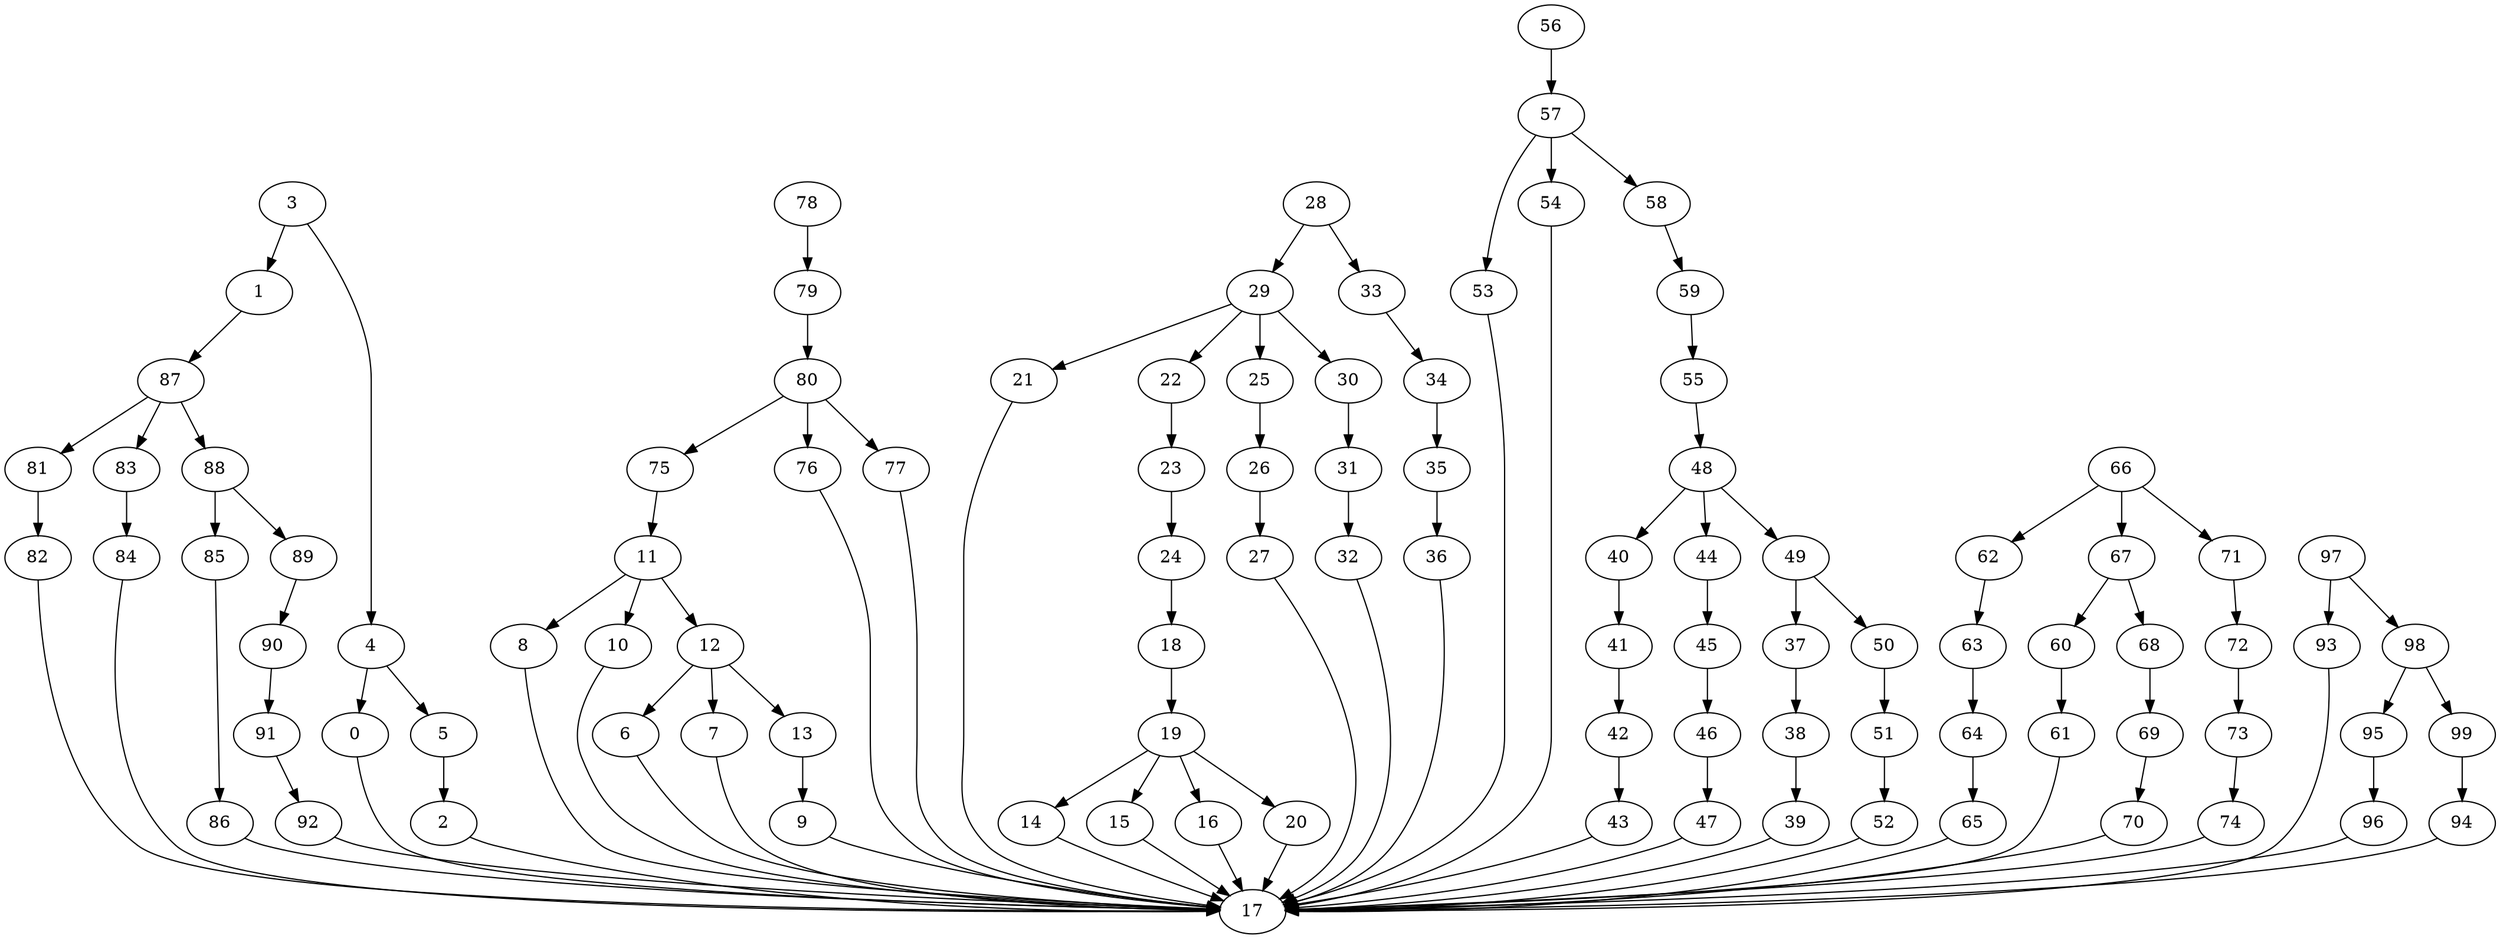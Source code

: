 strict digraph  {
0 [exec=161];
1 [exec=157];
2 [exec=67];
3 [exec=111];
4 [exec=73];
5 [exec=191];
6 [exec=197];
7 [exec=199];
8 [exec=151];
9 [exec=62];
10 [exec=106];
11 [exec=61];
12 [exec=192];
13 [exec=84];
14 [exec=190];
15 [exec=66];
16 [exec=194];
17 [exec=65];
18 [exec=102];
19 [exec=177];
20 [exec=186];
21 [exec=96];
22 [exec=112];
23 [exec=70];
24 [exec=197];
25 [exec=126];
26 [exec=184];
27 [exec=176];
28 [exec=137];
29 [exec=164];
30 [exec=123];
31 [exec=68];
32 [exec=80];
33 [exec=181];
34 [exec=157];
35 [exec=92];
36 [exec=137];
37 [exec=196];
38 [exec=130];
39 [exec=137];
40 [exec=139];
41 [exec=177];
42 [exec=198];
43 [exec=166];
44 [exec=67];
45 [exec=73];
46 [exec=119];
47 [exec=171];
48 [exec=66];
49 [exec=65];
50 [exec=129];
51 [exec=197];
52 [exec=164];
53 [exec=140];
54 [exec=93];
55 [exec=79];
56 [exec=176];
57 [exec=65];
58 [exec=105];
59 [exec=123];
60 [exec=164];
61 [exec=152];
62 [exec=190];
63 [exec=121];
64 [exec=85];
65 [exec=160];
66 [exec=190];
67 [exec=121];
68 [exec=156];
69 [exec=141];
70 [exec=147];
71 [exec=109];
72 [exec=88];
73 [exec=71];
74 [exec=95];
75 [exec=186];
76 [exec=144];
77 [exec=194];
78 [exec=131];
79 [exec=82];
80 [exec=181];
81 [exec=150];
82 [exec=151];
83 [exec=152];
84 [exec=150];
85 [exec=76];
86 [exec=173];
87 [exec=152];
88 [exec=65];
89 [exec=98];
90 [exec=67];
91 [exec=103];
92 [exec=162];
93 [exec=187];
94 [exec=75];
95 [exec=143];
96 [exec=56];
97 [exec=68];
98 [exec=103];
99 [exec=146];
0 -> 17  [comm=17];
1 -> 87  [comm=7];
2 -> 17  [comm=10];
3 -> 4  [comm=10];
3 -> 1  [comm=9];
4 -> 5  [comm=5];
4 -> 0  [comm=9];
5 -> 2  [comm=19];
6 -> 17  [comm=9];
7 -> 17  [comm=20];
8 -> 17  [comm=16];
9 -> 17  [comm=9];
10 -> 17  [comm=9];
11 -> 12  [comm=5];
11 -> 8  [comm=5];
11 -> 10  [comm=8];
12 -> 13  [comm=9];
12 -> 6  [comm=18];
12 -> 7  [comm=11];
13 -> 9  [comm=11];
14 -> 17  [comm=5];
15 -> 17  [comm=13];
16 -> 17  [comm=11];
18 -> 19  [comm=14];
19 -> 20  [comm=12];
19 -> 14  [comm=15];
19 -> 15  [comm=13];
19 -> 16  [comm=18];
20 -> 17  [comm=9];
21 -> 17  [comm=6];
22 -> 23  [comm=16];
23 -> 24  [comm=19];
24 -> 18  [comm=18];
25 -> 26  [comm=9];
26 -> 27  [comm=9];
27 -> 17  [comm=5];
28 -> 29  [comm=19];
28 -> 33  [comm=10];
29 -> 30  [comm=5];
29 -> 21  [comm=9];
29 -> 22  [comm=10];
29 -> 25  [comm=9];
30 -> 31  [comm=20];
31 -> 32  [comm=8];
32 -> 17  [comm=6];
33 -> 34  [comm=15];
34 -> 35  [comm=20];
35 -> 36  [comm=8];
36 -> 17  [comm=6];
37 -> 38  [comm=12];
38 -> 39  [comm=11];
39 -> 17  [comm=13];
40 -> 41  [comm=6];
41 -> 42  [comm=8];
42 -> 43  [comm=19];
43 -> 17  [comm=5];
44 -> 45  [comm=7];
45 -> 46  [comm=19];
46 -> 47  [comm=15];
47 -> 17  [comm=11];
48 -> 49  [comm=13];
48 -> 40  [comm=19];
48 -> 44  [comm=20];
49 -> 50  [comm=12];
49 -> 37  [comm=13];
50 -> 51  [comm=11];
51 -> 52  [comm=19];
52 -> 17  [comm=9];
53 -> 17  [comm=18];
54 -> 17  [comm=8];
55 -> 48  [comm=17];
56 -> 57  [comm=19];
57 -> 58  [comm=15];
57 -> 53  [comm=7];
57 -> 54  [comm=12];
58 -> 59  [comm=18];
59 -> 55  [comm=7];
60 -> 61  [comm=11];
61 -> 17  [comm=14];
62 -> 63  [comm=8];
63 -> 64  [comm=9];
64 -> 65  [comm=16];
65 -> 17  [comm=9];
66 -> 67  [comm=13];
66 -> 62  [comm=9];
66 -> 71  [comm=19];
67 -> 68  [comm=12];
67 -> 60  [comm=8];
68 -> 69  [comm=17];
69 -> 70  [comm=20];
70 -> 17  [comm=10];
71 -> 72  [comm=12];
72 -> 73  [comm=10];
73 -> 74  [comm=18];
74 -> 17  [comm=17];
75 -> 11  [comm=15];
76 -> 17  [comm=18];
77 -> 17  [comm=11];
78 -> 79  [comm=16];
79 -> 80  [comm=15];
80 -> 75  [comm=7];
80 -> 76  [comm=16];
80 -> 77  [comm=5];
81 -> 82  [comm=15];
82 -> 17  [comm=19];
83 -> 84  [comm=19];
84 -> 17  [comm=5];
85 -> 86  [comm=17];
86 -> 17  [comm=15];
87 -> 88  [comm=14];
87 -> 81  [comm=7];
87 -> 83  [comm=8];
88 -> 89  [comm=12];
88 -> 85  [comm=8];
89 -> 90  [comm=7];
90 -> 91  [comm=13];
91 -> 92  [comm=13];
92 -> 17  [comm=6];
93 -> 17  [comm=10];
94 -> 17  [comm=13];
95 -> 96  [comm=9];
96 -> 17  [comm=18];
97 -> 98  [comm=13];
97 -> 93  [comm=17];
98 -> 99  [comm=9];
98 -> 95  [comm=20];
99 -> 94  [comm=15];
}
